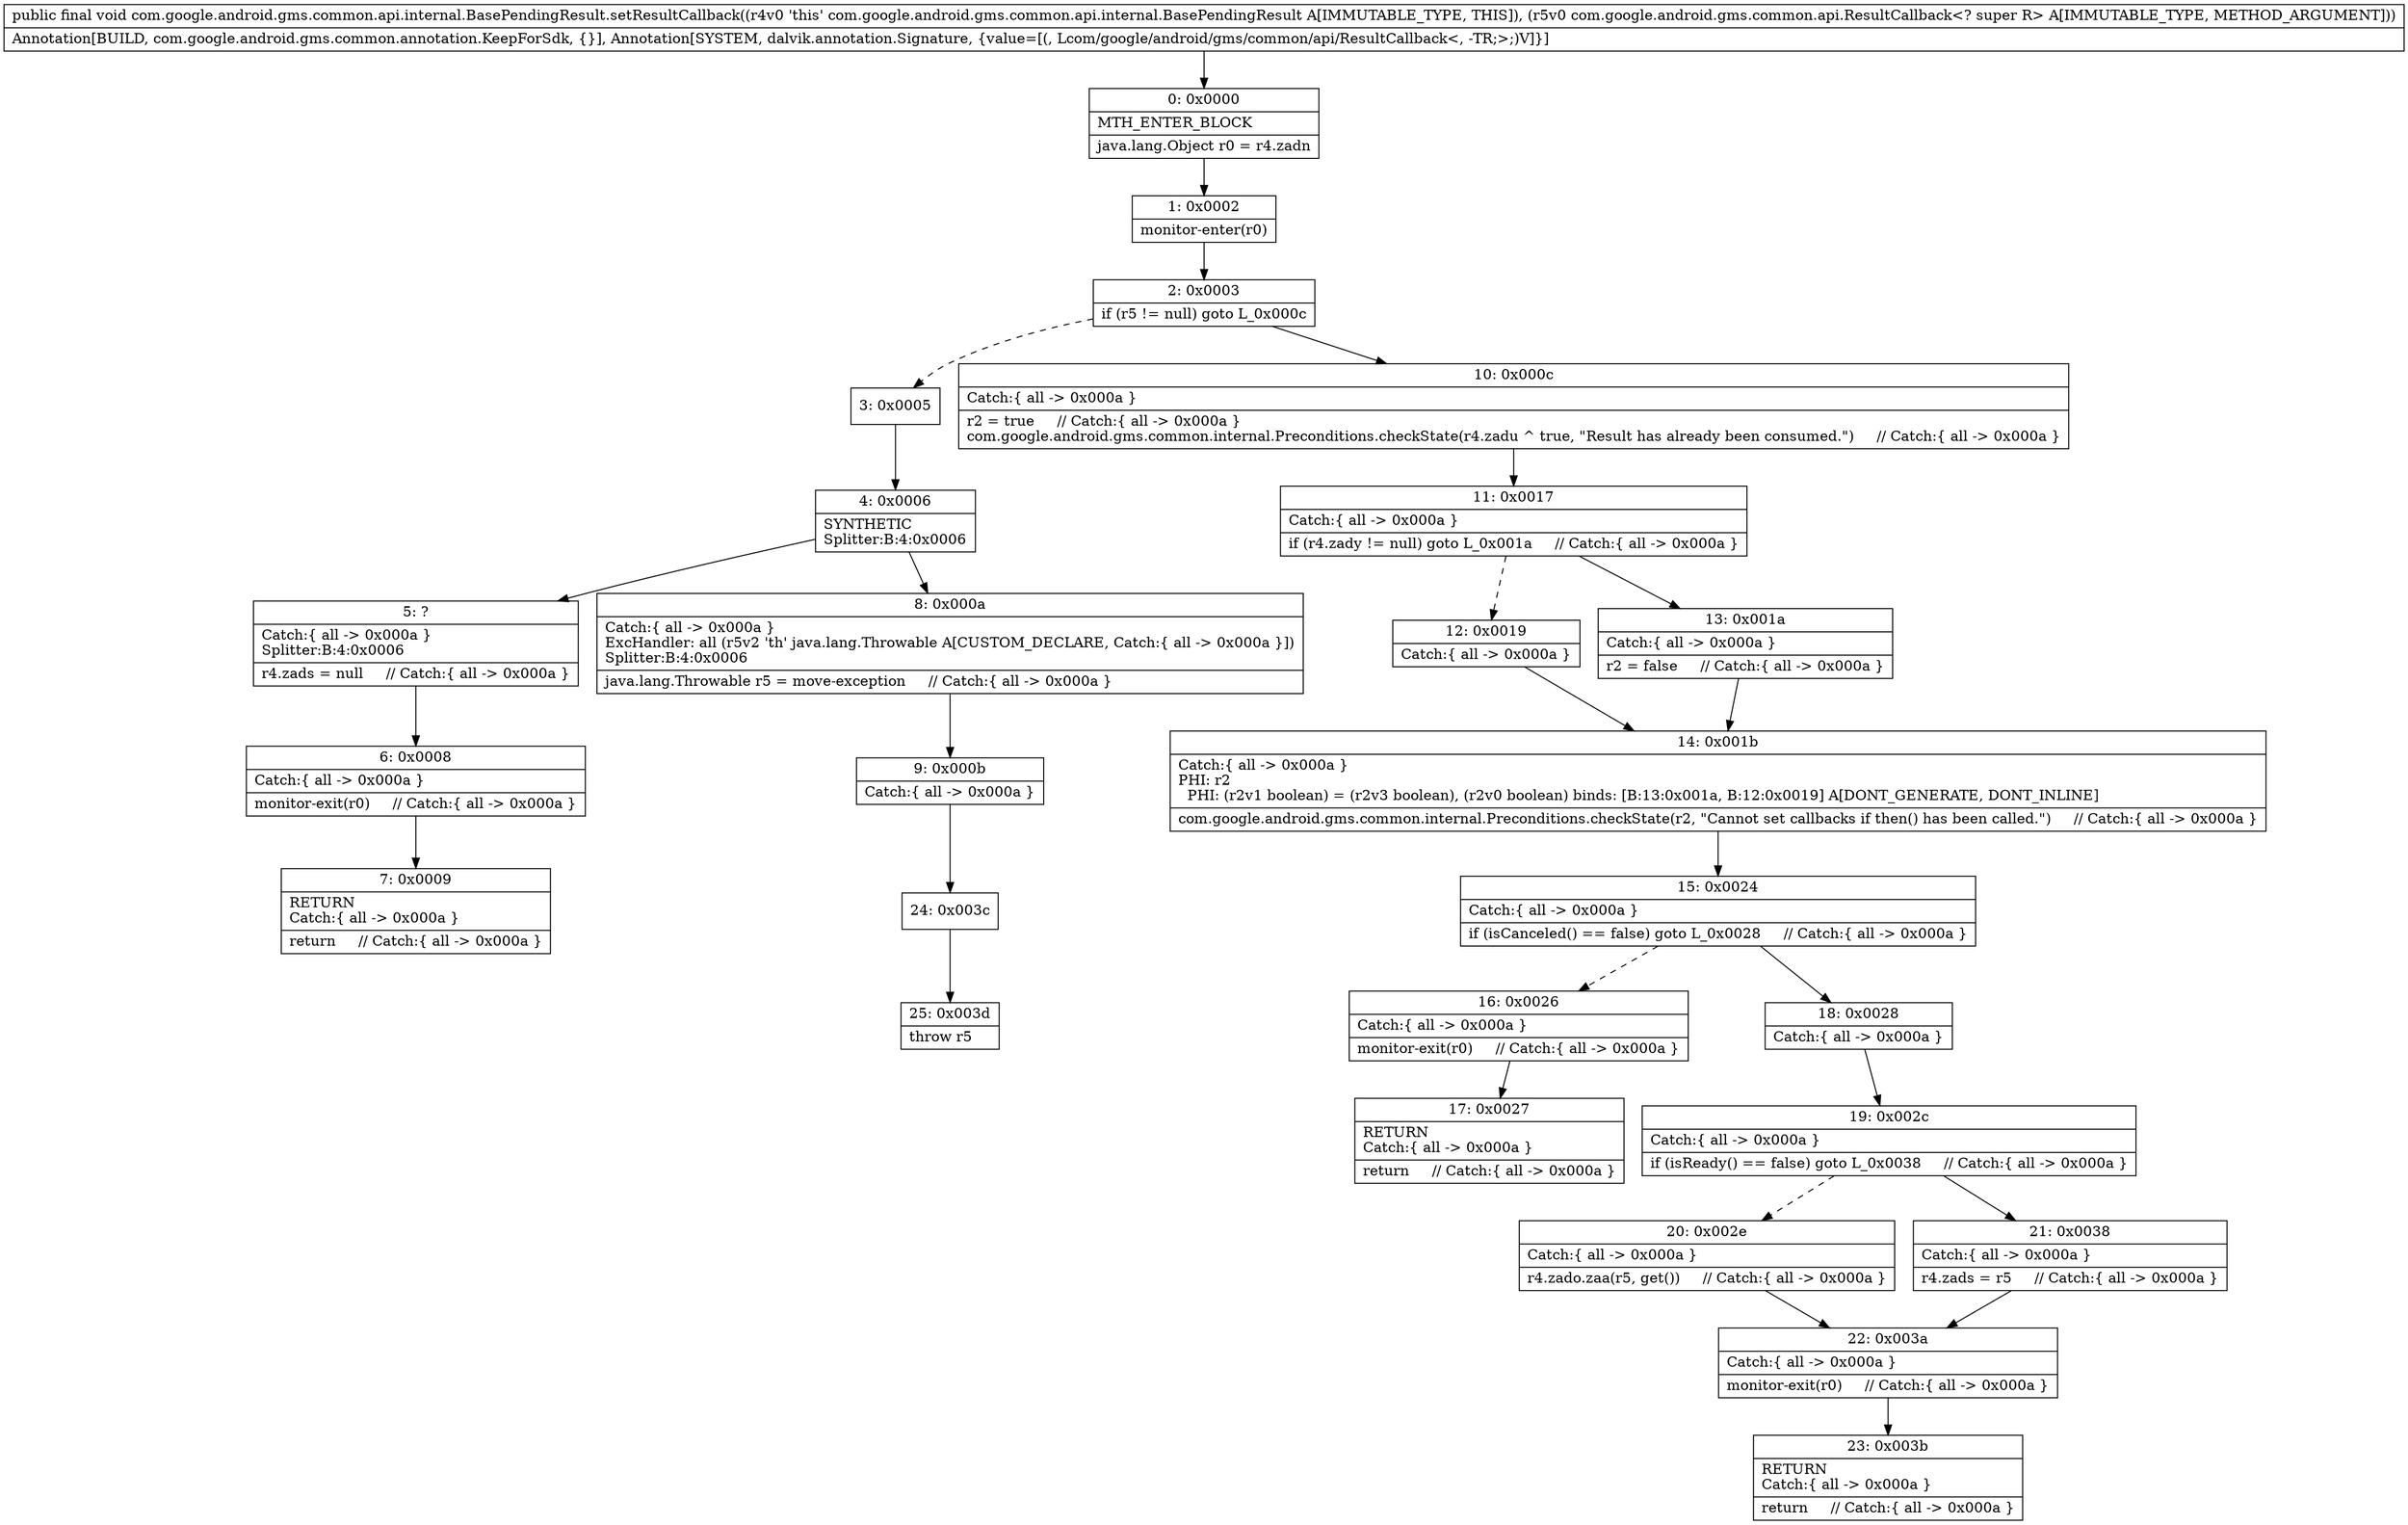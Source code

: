 digraph "CFG forcom.google.android.gms.common.api.internal.BasePendingResult.setResultCallback(Lcom\/google\/android\/gms\/common\/api\/ResultCallback;)V" {
Node_0 [shape=record,label="{0\:\ 0x0000|MTH_ENTER_BLOCK\l|java.lang.Object r0 = r4.zadn\l}"];
Node_1 [shape=record,label="{1\:\ 0x0002|monitor\-enter(r0)\l}"];
Node_2 [shape=record,label="{2\:\ 0x0003|if (r5 != null) goto L_0x000c\l}"];
Node_3 [shape=record,label="{3\:\ 0x0005}"];
Node_4 [shape=record,label="{4\:\ 0x0006|SYNTHETIC\lSplitter:B:4:0x0006\l}"];
Node_5 [shape=record,label="{5\:\ ?|Catch:\{ all \-\> 0x000a \}\lSplitter:B:4:0x0006\l|r4.zads = null     \/\/ Catch:\{ all \-\> 0x000a \}\l}"];
Node_6 [shape=record,label="{6\:\ 0x0008|Catch:\{ all \-\> 0x000a \}\l|monitor\-exit(r0)     \/\/ Catch:\{ all \-\> 0x000a \}\l}"];
Node_7 [shape=record,label="{7\:\ 0x0009|RETURN\lCatch:\{ all \-\> 0x000a \}\l|return     \/\/ Catch:\{ all \-\> 0x000a \}\l}"];
Node_8 [shape=record,label="{8\:\ 0x000a|Catch:\{ all \-\> 0x000a \}\lExcHandler: all (r5v2 'th' java.lang.Throwable A[CUSTOM_DECLARE, Catch:\{ all \-\> 0x000a \}])\lSplitter:B:4:0x0006\l|java.lang.Throwable r5 = move\-exception     \/\/ Catch:\{ all \-\> 0x000a \}\l}"];
Node_9 [shape=record,label="{9\:\ 0x000b|Catch:\{ all \-\> 0x000a \}\l}"];
Node_10 [shape=record,label="{10\:\ 0x000c|Catch:\{ all \-\> 0x000a \}\l|r2 = true     \/\/ Catch:\{ all \-\> 0x000a \}\lcom.google.android.gms.common.internal.Preconditions.checkState(r4.zadu ^ true, \"Result has already been consumed.\")     \/\/ Catch:\{ all \-\> 0x000a \}\l}"];
Node_11 [shape=record,label="{11\:\ 0x0017|Catch:\{ all \-\> 0x000a \}\l|if (r4.zady != null) goto L_0x001a     \/\/ Catch:\{ all \-\> 0x000a \}\l}"];
Node_12 [shape=record,label="{12\:\ 0x0019|Catch:\{ all \-\> 0x000a \}\l}"];
Node_13 [shape=record,label="{13\:\ 0x001a|Catch:\{ all \-\> 0x000a \}\l|r2 = false     \/\/ Catch:\{ all \-\> 0x000a \}\l}"];
Node_14 [shape=record,label="{14\:\ 0x001b|Catch:\{ all \-\> 0x000a \}\lPHI: r2 \l  PHI: (r2v1 boolean) = (r2v3 boolean), (r2v0 boolean) binds: [B:13:0x001a, B:12:0x0019] A[DONT_GENERATE, DONT_INLINE]\l|com.google.android.gms.common.internal.Preconditions.checkState(r2, \"Cannot set callbacks if then() has been called.\")     \/\/ Catch:\{ all \-\> 0x000a \}\l}"];
Node_15 [shape=record,label="{15\:\ 0x0024|Catch:\{ all \-\> 0x000a \}\l|if (isCanceled() == false) goto L_0x0028     \/\/ Catch:\{ all \-\> 0x000a \}\l}"];
Node_16 [shape=record,label="{16\:\ 0x0026|Catch:\{ all \-\> 0x000a \}\l|monitor\-exit(r0)     \/\/ Catch:\{ all \-\> 0x000a \}\l}"];
Node_17 [shape=record,label="{17\:\ 0x0027|RETURN\lCatch:\{ all \-\> 0x000a \}\l|return     \/\/ Catch:\{ all \-\> 0x000a \}\l}"];
Node_18 [shape=record,label="{18\:\ 0x0028|Catch:\{ all \-\> 0x000a \}\l}"];
Node_19 [shape=record,label="{19\:\ 0x002c|Catch:\{ all \-\> 0x000a \}\l|if (isReady() == false) goto L_0x0038     \/\/ Catch:\{ all \-\> 0x000a \}\l}"];
Node_20 [shape=record,label="{20\:\ 0x002e|Catch:\{ all \-\> 0x000a \}\l|r4.zado.zaa(r5, get())     \/\/ Catch:\{ all \-\> 0x000a \}\l}"];
Node_21 [shape=record,label="{21\:\ 0x0038|Catch:\{ all \-\> 0x000a \}\l|r4.zads = r5     \/\/ Catch:\{ all \-\> 0x000a \}\l}"];
Node_22 [shape=record,label="{22\:\ 0x003a|Catch:\{ all \-\> 0x000a \}\l|monitor\-exit(r0)     \/\/ Catch:\{ all \-\> 0x000a \}\l}"];
Node_23 [shape=record,label="{23\:\ 0x003b|RETURN\lCatch:\{ all \-\> 0x000a \}\l|return     \/\/ Catch:\{ all \-\> 0x000a \}\l}"];
Node_24 [shape=record,label="{24\:\ 0x003c}"];
Node_25 [shape=record,label="{25\:\ 0x003d|throw r5\l}"];
MethodNode[shape=record,label="{public final void com.google.android.gms.common.api.internal.BasePendingResult.setResultCallback((r4v0 'this' com.google.android.gms.common.api.internal.BasePendingResult A[IMMUTABLE_TYPE, THIS]), (r5v0 com.google.android.gms.common.api.ResultCallback\<? super R\> A[IMMUTABLE_TYPE, METHOD_ARGUMENT]))  | Annotation[BUILD, com.google.android.gms.common.annotation.KeepForSdk, \{\}], Annotation[SYSTEM, dalvik.annotation.Signature, \{value=[(, Lcom\/google\/android\/gms\/common\/api\/ResultCallback\<, \-TR;\>;)V]\}]\l}"];
MethodNode -> Node_0;
Node_0 -> Node_1;
Node_1 -> Node_2;
Node_2 -> Node_3[style=dashed];
Node_2 -> Node_10;
Node_3 -> Node_4;
Node_4 -> Node_5;
Node_4 -> Node_8;
Node_5 -> Node_6;
Node_6 -> Node_7;
Node_8 -> Node_9;
Node_9 -> Node_24;
Node_10 -> Node_11;
Node_11 -> Node_12[style=dashed];
Node_11 -> Node_13;
Node_12 -> Node_14;
Node_13 -> Node_14;
Node_14 -> Node_15;
Node_15 -> Node_16[style=dashed];
Node_15 -> Node_18;
Node_16 -> Node_17;
Node_18 -> Node_19;
Node_19 -> Node_20[style=dashed];
Node_19 -> Node_21;
Node_20 -> Node_22;
Node_21 -> Node_22;
Node_22 -> Node_23;
Node_24 -> Node_25;
}

